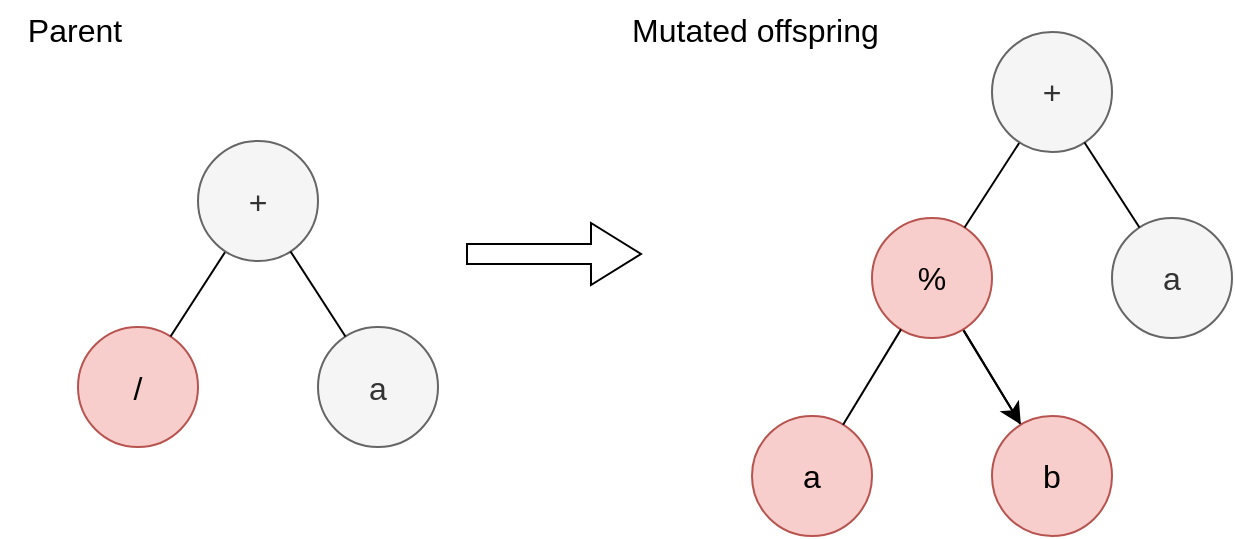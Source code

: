 <mxfile version="25.0.3">
  <diagram name="Page-1" id="lqh_Il7PUDTA4zO0Oj97">
    <mxGraphModel dx="1240" dy="1388" grid="0" gridSize="10" guides="1" tooltips="1" connect="1" arrows="1" fold="1" page="0" pageScale="1" pageWidth="850" pageHeight="1100" math="0" shadow="0">
      <root>
        <mxCell id="0" />
        <mxCell id="1" parent="0" />
        <mxCell id="Nd5IJ-L-UjgMi4WhHVAJ-3" value="/" style="ellipse;whiteSpace=wrap;html=1;fontSize=16;fillColor=#f8cecc;strokeColor=#b85450;" vertex="1" parent="1">
          <mxGeometry x="-18" y="11.5" width="60" height="60" as="geometry" />
        </mxCell>
        <mxCell id="Nd5IJ-L-UjgMi4WhHVAJ-4" style="edgeStyle=none;curved=1;rounded=0;orthogonalLoop=1;jettySize=auto;html=1;entryX=1;entryY=0.5;entryDx=0;entryDy=0;fontSize=16;startSize=8;endSize=8;" edge="1" parent="1" source="Nd5IJ-L-UjgMi4WhHVAJ-3" target="Nd5IJ-L-UjgMi4WhHVAJ-3">
          <mxGeometry relative="1" as="geometry" />
        </mxCell>
        <mxCell id="Nd5IJ-L-UjgMi4WhHVAJ-12" value="" style="edgeStyle=none;curved=1;rounded=0;orthogonalLoop=1;jettySize=auto;html=1;fontSize=16;startSize=8;endSize=8;endArrow=none;endFill=0;" edge="1" parent="1" source="Nd5IJ-L-UjgMi4WhHVAJ-5" target="Nd5IJ-L-UjgMi4WhHVAJ-3">
          <mxGeometry relative="1" as="geometry" />
        </mxCell>
        <mxCell id="Nd5IJ-L-UjgMi4WhHVAJ-5" value="+" style="ellipse;whiteSpace=wrap;html=1;fontSize=16;fillColor=#f5f5f5;fontColor=#333333;strokeColor=#666666;" vertex="1" parent="1">
          <mxGeometry x="42" y="-81.5" width="60" height="60" as="geometry" />
        </mxCell>
        <mxCell id="Nd5IJ-L-UjgMi4WhHVAJ-6" value="a" style="ellipse;whiteSpace=wrap;html=1;fontSize=16;fillColor=#f5f5f5;fontColor=#333333;strokeColor=#666666;" vertex="1" parent="1">
          <mxGeometry x="102" y="11.5" width="60" height="60" as="geometry" />
        </mxCell>
        <mxCell id="Nd5IJ-L-UjgMi4WhHVAJ-14" value="" style="edgeStyle=none;curved=1;rounded=0;orthogonalLoop=1;jettySize=auto;html=1;fontSize=16;startSize=8;endSize=8;endArrow=none;endFill=0;" edge="1" parent="1" source="Nd5IJ-L-UjgMi4WhHVAJ-5" target="Nd5IJ-L-UjgMi4WhHVAJ-6">
          <mxGeometry relative="1" as="geometry">
            <mxPoint x="216" y="-35.5" as="sourcePoint" />
            <mxPoint x="188" y="7.5" as="targetPoint" />
          </mxGeometry>
        </mxCell>
        <mxCell id="Nd5IJ-L-UjgMi4WhHVAJ-28" value="Parent" style="text;html=1;align=center;verticalAlign=middle;whiteSpace=wrap;rounded=0;fontSize=16;" vertex="1" parent="1">
          <mxGeometry x="-57" y="-152" width="75" height="30" as="geometry" />
        </mxCell>
        <mxCell id="Nd5IJ-L-UjgMi4WhHVAJ-30" value="" style="edgeStyle=none;curved=1;rounded=0;orthogonalLoop=1;jettySize=auto;html=1;fontSize=16;startSize=8;endSize=8;" edge="1" source="Nd5IJ-L-UjgMi4WhHVAJ-32" target="Nd5IJ-L-UjgMi4WhHVAJ-38" parent="1">
          <mxGeometry relative="1" as="geometry" />
        </mxCell>
        <mxCell id="Nd5IJ-L-UjgMi4WhHVAJ-31" value="" style="edgeStyle=none;curved=1;rounded=0;orthogonalLoop=1;jettySize=auto;html=1;fontSize=16;startSize=8;endSize=8;endArrow=none;endFill=0;" edge="1" source="Nd5IJ-L-UjgMi4WhHVAJ-32" target="Nd5IJ-L-UjgMi4WhHVAJ-38" parent="1">
          <mxGeometry relative="1" as="geometry" />
        </mxCell>
        <mxCell id="Nd5IJ-L-UjgMi4WhHVAJ-32" value="%" style="ellipse;whiteSpace=wrap;html=1;fontSize=16;fillColor=#f8cecc;strokeColor=#b85450;" vertex="1" parent="1">
          <mxGeometry x="379" y="-43" width="60" height="60" as="geometry" />
        </mxCell>
        <mxCell id="Nd5IJ-L-UjgMi4WhHVAJ-33" style="edgeStyle=none;curved=1;rounded=0;orthogonalLoop=1;jettySize=auto;html=1;entryX=1;entryY=0.5;entryDx=0;entryDy=0;fontSize=16;startSize=8;endSize=8;" edge="1" source="Nd5IJ-L-UjgMi4WhHVAJ-32" target="Nd5IJ-L-UjgMi4WhHVAJ-32" parent="1">
          <mxGeometry relative="1" as="geometry" />
        </mxCell>
        <mxCell id="Nd5IJ-L-UjgMi4WhHVAJ-34" value="" style="edgeStyle=none;curved=1;rounded=0;orthogonalLoop=1;jettySize=auto;html=1;fontSize=16;startSize=8;endSize=8;endArrow=none;endFill=0;" edge="1" source="Nd5IJ-L-UjgMi4WhHVAJ-35" target="Nd5IJ-L-UjgMi4WhHVAJ-32" parent="1">
          <mxGeometry relative="1" as="geometry" />
        </mxCell>
        <mxCell id="Nd5IJ-L-UjgMi4WhHVAJ-35" value="+" style="ellipse;whiteSpace=wrap;html=1;fontSize=16;fillColor=#f5f5f5;fontColor=#333333;strokeColor=#666666;" vertex="1" parent="1">
          <mxGeometry x="439" y="-136" width="60" height="60" as="geometry" />
        </mxCell>
        <mxCell id="Nd5IJ-L-UjgMi4WhHVAJ-36" value="a" style="ellipse;whiteSpace=wrap;html=1;fontSize=16;fillColor=#f5f5f5;fontColor=#333333;strokeColor=#666666;" vertex="1" parent="1">
          <mxGeometry x="499" y="-43" width="60" height="60" as="geometry" />
        </mxCell>
        <mxCell id="Nd5IJ-L-UjgMi4WhHVAJ-37" value="a" style="ellipse;whiteSpace=wrap;html=1;fontSize=16;fillColor=#f8cecc;strokeColor=#b85450;" vertex="1" parent="1">
          <mxGeometry x="319" y="56" width="60" height="60" as="geometry" />
        </mxCell>
        <mxCell id="Nd5IJ-L-UjgMi4WhHVAJ-38" value="b" style="ellipse;whiteSpace=wrap;html=1;fontSize=16;fillColor=#f8cecc;strokeColor=#b85450;" vertex="1" parent="1">
          <mxGeometry x="439" y="56" width="60" height="60" as="geometry" />
        </mxCell>
        <mxCell id="Nd5IJ-L-UjgMi4WhHVAJ-39" value="" style="edgeStyle=none;curved=1;rounded=0;orthogonalLoop=1;jettySize=auto;html=1;fontSize=16;startSize=8;endSize=8;endArrow=none;endFill=0;" edge="1" source="Nd5IJ-L-UjgMi4WhHVAJ-32" target="Nd5IJ-L-UjgMi4WhHVAJ-37" parent="1">
          <mxGeometry relative="1" as="geometry">
            <mxPoint x="348" y="17" as="sourcePoint" />
            <mxPoint x="377" y="64" as="targetPoint" />
          </mxGeometry>
        </mxCell>
        <mxCell id="Nd5IJ-L-UjgMi4WhHVAJ-40" value="" style="edgeStyle=none;curved=1;rounded=0;orthogonalLoop=1;jettySize=auto;html=1;fontSize=16;startSize=8;endSize=8;endArrow=none;endFill=0;" edge="1" source="Nd5IJ-L-UjgMi4WhHVAJ-35" target="Nd5IJ-L-UjgMi4WhHVAJ-36" parent="1">
          <mxGeometry relative="1" as="geometry">
            <mxPoint x="613" y="-90" as="sourcePoint" />
            <mxPoint x="585" y="-47" as="targetPoint" />
          </mxGeometry>
        </mxCell>
        <mxCell id="Nd5IJ-L-UjgMi4WhHVAJ-51" value="&amp;nbsp;Mutated offspring" style="text;html=1;align=center;verticalAlign=middle;whiteSpace=wrap;rounded=0;fontSize=16;" vertex="1" parent="1">
          <mxGeometry x="244" y="-152" width="149" height="30" as="geometry" />
        </mxCell>
        <mxCell id="Nd5IJ-L-UjgMi4WhHVAJ-55" value="" style="shape=flexArrow;endArrow=classic;html=1;rounded=0;fontSize=12;startSize=8;endSize=8;curved=1;" edge="1" parent="1">
          <mxGeometry width="50" height="50" relative="1" as="geometry">
            <mxPoint x="176" y="-25" as="sourcePoint" />
            <mxPoint x="264" y="-25" as="targetPoint" />
          </mxGeometry>
        </mxCell>
      </root>
    </mxGraphModel>
  </diagram>
</mxfile>
